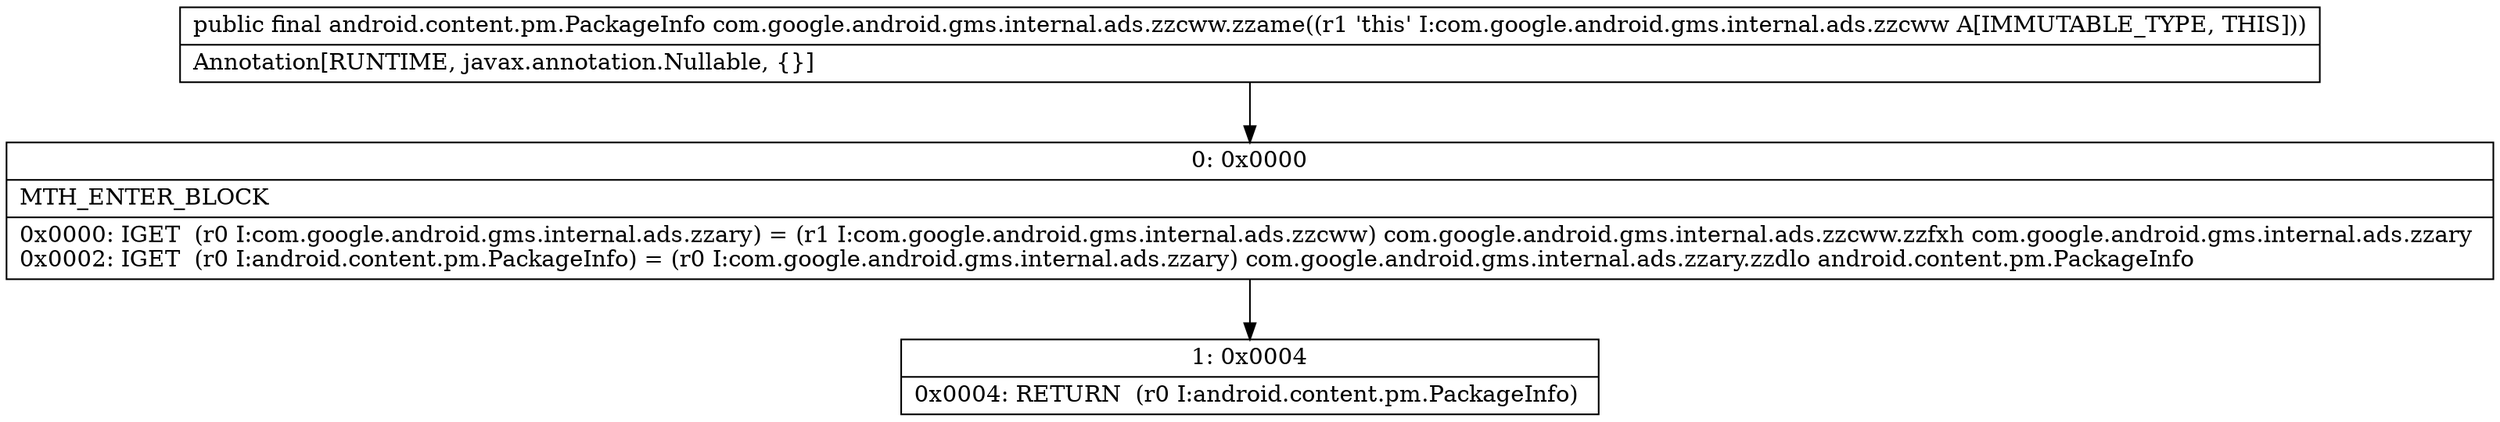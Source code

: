 digraph "CFG forcom.google.android.gms.internal.ads.zzcww.zzame()Landroid\/content\/pm\/PackageInfo;" {
Node_0 [shape=record,label="{0\:\ 0x0000|MTH_ENTER_BLOCK\l|0x0000: IGET  (r0 I:com.google.android.gms.internal.ads.zzary) = (r1 I:com.google.android.gms.internal.ads.zzcww) com.google.android.gms.internal.ads.zzcww.zzfxh com.google.android.gms.internal.ads.zzary \l0x0002: IGET  (r0 I:android.content.pm.PackageInfo) = (r0 I:com.google.android.gms.internal.ads.zzary) com.google.android.gms.internal.ads.zzary.zzdlo android.content.pm.PackageInfo \l}"];
Node_1 [shape=record,label="{1\:\ 0x0004|0x0004: RETURN  (r0 I:android.content.pm.PackageInfo) \l}"];
MethodNode[shape=record,label="{public final android.content.pm.PackageInfo com.google.android.gms.internal.ads.zzcww.zzame((r1 'this' I:com.google.android.gms.internal.ads.zzcww A[IMMUTABLE_TYPE, THIS]))  | Annotation[RUNTIME, javax.annotation.Nullable, \{\}]\l}"];
MethodNode -> Node_0;
Node_0 -> Node_1;
}

